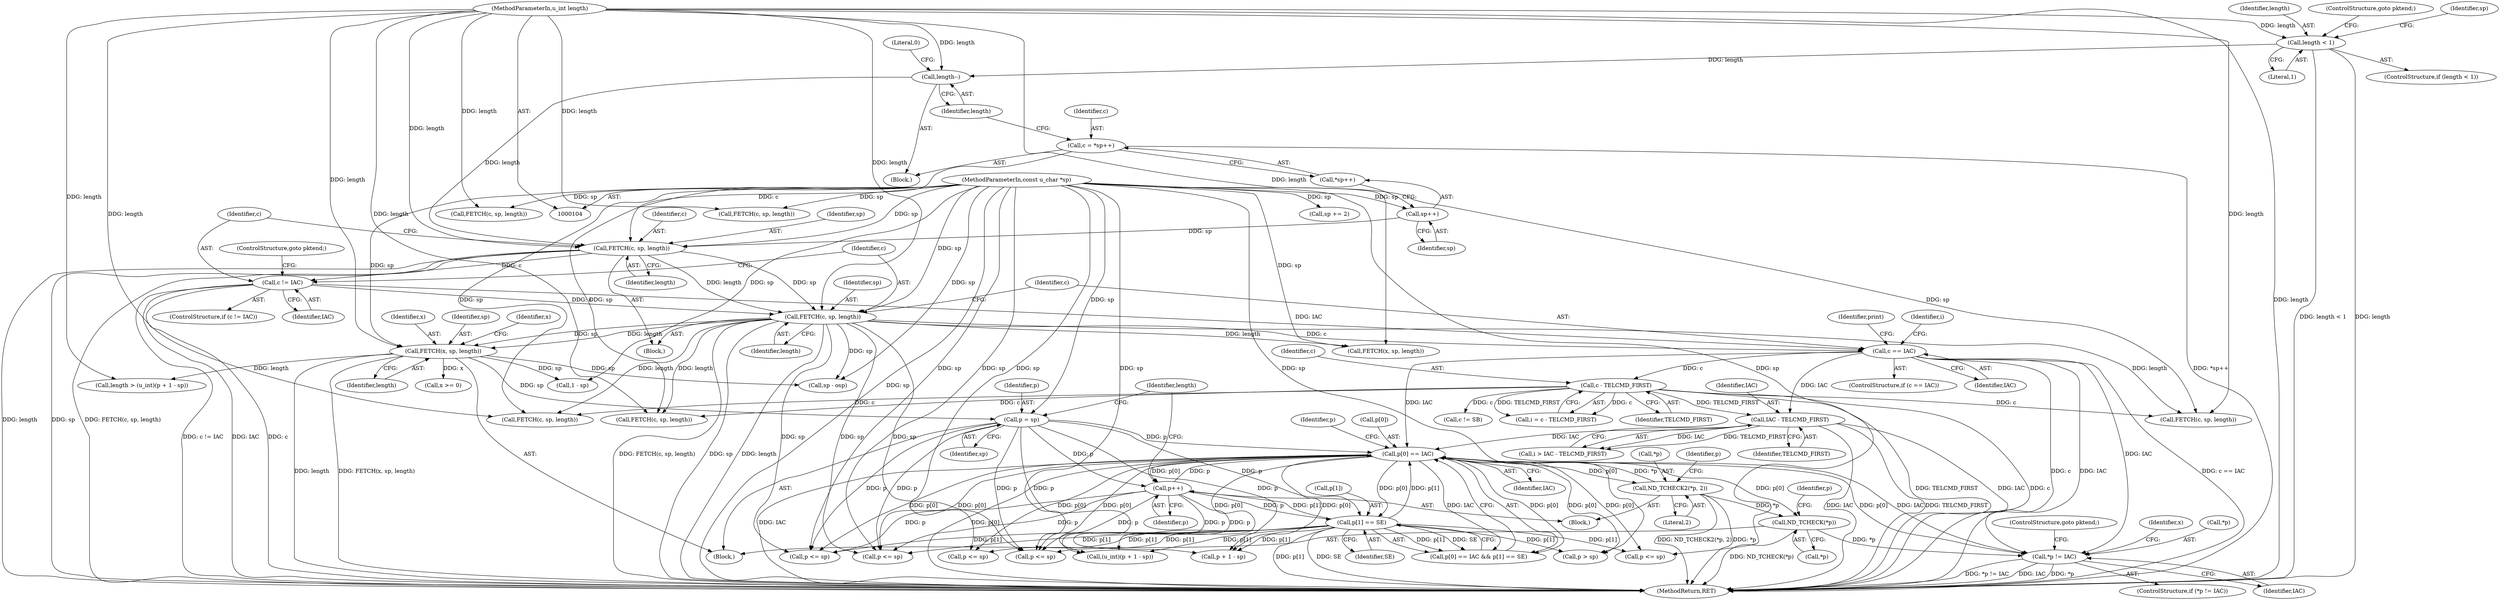 digraph "0_tcpdump_8934a7d6307267d301182f19ed162563717e29e3@pointer" {
"1000265" [label="(Call,*p != IAC)"];
"1000261" [label="(Call,ND_TCHECK(*p))"];
"1000242" [label="(Call,ND_TCHECK2(*p, 2))"];
"1000248" [label="(Call,p[0] == IAC)"];
"1000259" [label="(Call,p++)"];
"1000253" [label="(Call,p[1] == SE)"];
"1000228" [label="(Call,p = sp)"];
"1000182" [label="(Call,FETCH(x, sp, length))"];
"1000142" [label="(Call,FETCH(c, sp, length))"];
"1000138" [label="(Call,c != IAC)"];
"1000133" [label="(Call,FETCH(c, sp, length))"];
"1000125" [label="(Call,c = *sp++)"];
"1000128" [label="(Call,sp++)"];
"1000106" [label="(MethodParameterIn,const u_char *sp)"];
"1000130" [label="(Call,length--)"];
"1000118" [label="(Call,length < 1)"];
"1000107" [label="(MethodParameterIn,u_int length)"];
"1000147" [label="(Call,c == IAC)"];
"1000170" [label="(Call,IAC - TELCMD_FIRST)"];
"1000160" [label="(Call,c - TELCMD_FIRST)"];
"1000135" [label="(Identifier,sp)"];
"1000249" [label="(Call,p[0])"];
"1000116" [label="(Block,)"];
"1000245" [label="(Literal,2)"];
"1000161" [label="(Identifier,c)"];
"1000257" [label="(Identifier,SE)"];
"1000250" [label="(Identifier,p)"];
"1000176" [label="(Block,)"];
"1000232" [label="(Call,length > (u_int)(p + 1 - sp))"];
"1000266" [label="(Call,*p)"];
"1000107" [label="(MethodParameterIn,u_int length)"];
"1000125" [label="(Call,c = *sp++)"];
"1000229" [label="(Identifier,p)"];
"1000143" [label="(Identifier,c)"];
"1000275" [label="(Call,p <= sp)"];
"1000254" [label="(Call,p[1])"];
"1000134" [label="(Identifier,c)"];
"1000230" [label="(Identifier,sp)"];
"1000172" [label="(Identifier,TELCMD_FIRST)"];
"1000147" [label="(Call,c == IAC)"];
"1000183" [label="(Identifier,x)"];
"1000228" [label="(Call,p = sp)"];
"1000118" [label="(Call,length < 1)"];
"1000185" [label="(Identifier,length)"];
"1000261" [label="(Call,ND_TCHECK(*p))"];
"1000243" [label="(Call,*p)"];
"1000142" [label="(Call,FETCH(c, sp, length))"];
"1000294" [label="(Call,p <= sp)"];
"1000127" [label="(Call,*sp++)"];
"1000132" [label="(Literal,0)"];
"1000148" [label="(Identifier,c)"];
"1000170" [label="(Call,IAC - TELCMD_FIRST)"];
"1000236" [label="(Call,p + 1 - sp)"];
"1000140" [label="(Identifier,IAC)"];
"1000131" [label="(Identifier,length)"];
"1000149" [label="(Identifier,IAC)"];
"1000260" [label="(Identifier,p)"];
"1000184" [label="(Identifier,sp)"];
"1000182" [label="(Call,FETCH(x, sp, length))"];
"1000359" [label="(Call,FETCH(c, sp, length))"];
"1000141" [label="(ControlStructure,goto pktend;)"];
"1000233" [label="(Identifier,length)"];
"1000375" [label="(Call,p > sp)"];
"1000126" [label="(Identifier,c)"];
"1000259" [label="(Call,p++)"];
"1000139" [label="(Identifier,c)"];
"1000267" [label="(Identifier,p)"];
"1000298" [label="(Call,FETCH(c, sp, length))"];
"1000117" [label="(ControlStructure,if (length < 1))"];
"1000160" [label="(Call,c - TELCMD_FIRST)"];
"1000268" [label="(Identifier,IAC)"];
"1000119" [label="(Identifier,length)"];
"1000224" [label="(Call,c != SB)"];
"1000138" [label="(Call,c != IAC)"];
"1000129" [label="(Identifier,sp)"];
"1000128" [label="(Call,sp++)"];
"1000158" [label="(Call,i = c - TELCMD_FIRST)"];
"1000315" [label="(Call,p <= sp)"];
"1000279" [label="(Call,FETCH(c, sp, length))"];
"1000130" [label="(Call,length--)"];
"1000189" [label="(Identifier,x)"];
"1000247" [label="(Call,p[0] == IAC && p[1] == SE)"];
"1000109" [label="(Block,)"];
"1000136" [label="(Identifier,length)"];
"1000168" [label="(Call,i > IAC - TELCMD_FIRST)"];
"1000188" [label="(Call,x >= 0)"];
"1000264" [label="(ControlStructure,if (*p != IAC))"];
"1000338" [label="(Call,FETCH(c, sp, length))"];
"1000159" [label="(Identifier,i)"];
"1000121" [label="(ControlStructure,goto pktend;)"];
"1000429" [label="(MethodReturn,RET)"];
"1000253" [label="(Call,p[1] == SE)"];
"1000120" [label="(Literal,1)"];
"1000144" [label="(Identifier,sp)"];
"1000137" [label="(ControlStructure,if (c != IAC))"];
"1000234" [label="(Call,(u_int)(p + 1 - sp))"];
"1000124" [label="(Identifier,sp)"];
"1000248" [label="(Call,p[0] == IAC)"];
"1000397" [label="(Call,sp += 2)"];
"1000269" [label="(ControlStructure,goto pktend;)"];
"1000146" [label="(ControlStructure,if (c == IAC))"];
"1000265" [label="(Call,*p != IAC)"];
"1000162" [label="(Identifier,TELCMD_FIRST)"];
"1000415" [label="(Call,sp - osp)"];
"1000271" [label="(Identifier,x)"];
"1000334" [label="(Call,p <= sp)"];
"1000242" [label="(Call,ND_TCHECK2(*p, 2))"];
"1000262" [label="(Call,*p)"];
"1000133" [label="(Call,FETCH(c, sp, length))"];
"1000241" [label="(Block,)"];
"1000238" [label="(Call,1 - sp)"];
"1000355" [label="(Call,p <= sp)"];
"1000145" [label="(Identifier,length)"];
"1000379" [label="(Call,FETCH(x, sp, length))"];
"1000319" [label="(Call,FETCH(c, sp, length))"];
"1000252" [label="(Identifier,IAC)"];
"1000152" [label="(Identifier,print)"];
"1000106" [label="(MethodParameterIn,const u_char *sp)"];
"1000171" [label="(Identifier,IAC)"];
"1000255" [label="(Identifier,p)"];
"1000265" -> "1000264"  [label="AST: "];
"1000265" -> "1000268"  [label="CFG: "];
"1000266" -> "1000265"  [label="AST: "];
"1000268" -> "1000265"  [label="AST: "];
"1000269" -> "1000265"  [label="CFG: "];
"1000271" -> "1000265"  [label="CFG: "];
"1000265" -> "1000429"  [label="DDG: *p != IAC"];
"1000265" -> "1000429"  [label="DDG: IAC"];
"1000265" -> "1000429"  [label="DDG: *p"];
"1000261" -> "1000265"  [label="DDG: *p"];
"1000248" -> "1000265"  [label="DDG: p[0]"];
"1000248" -> "1000265"  [label="DDG: IAC"];
"1000147" -> "1000265"  [label="DDG: IAC"];
"1000170" -> "1000265"  [label="DDG: IAC"];
"1000261" -> "1000176"  [label="AST: "];
"1000261" -> "1000262"  [label="CFG: "];
"1000262" -> "1000261"  [label="AST: "];
"1000267" -> "1000261"  [label="CFG: "];
"1000261" -> "1000429"  [label="DDG: ND_TCHECK(*p)"];
"1000242" -> "1000261"  [label="DDG: *p"];
"1000248" -> "1000261"  [label="DDG: p[0]"];
"1000242" -> "1000241"  [label="AST: "];
"1000242" -> "1000245"  [label="CFG: "];
"1000243" -> "1000242"  [label="AST: "];
"1000245" -> "1000242"  [label="AST: "];
"1000250" -> "1000242"  [label="CFG: "];
"1000242" -> "1000429"  [label="DDG: ND_TCHECK2(*p, 2)"];
"1000242" -> "1000429"  [label="DDG: *p"];
"1000248" -> "1000242"  [label="DDG: p[0]"];
"1000242" -> "1000248"  [label="DDG: *p"];
"1000248" -> "1000247"  [label="AST: "];
"1000248" -> "1000252"  [label="CFG: "];
"1000249" -> "1000248"  [label="AST: "];
"1000252" -> "1000248"  [label="AST: "];
"1000255" -> "1000248"  [label="CFG: "];
"1000247" -> "1000248"  [label="CFG: "];
"1000248" -> "1000429"  [label="DDG: IAC"];
"1000248" -> "1000429"  [label="DDG: p[0]"];
"1000248" -> "1000234"  [label="DDG: p[0]"];
"1000248" -> "1000236"  [label="DDG: p[0]"];
"1000248" -> "1000247"  [label="DDG: p[0]"];
"1000248" -> "1000247"  [label="DDG: IAC"];
"1000259" -> "1000248"  [label="DDG: p"];
"1000253" -> "1000248"  [label="DDG: p[1]"];
"1000228" -> "1000248"  [label="DDG: p"];
"1000147" -> "1000248"  [label="DDG: IAC"];
"1000170" -> "1000248"  [label="DDG: IAC"];
"1000248" -> "1000253"  [label="DDG: p[0]"];
"1000248" -> "1000259"  [label="DDG: p[0]"];
"1000248" -> "1000275"  [label="DDG: p[0]"];
"1000248" -> "1000294"  [label="DDG: p[0]"];
"1000248" -> "1000315"  [label="DDG: p[0]"];
"1000248" -> "1000334"  [label="DDG: p[0]"];
"1000248" -> "1000355"  [label="DDG: p[0]"];
"1000248" -> "1000375"  [label="DDG: p[0]"];
"1000259" -> "1000241"  [label="AST: "];
"1000259" -> "1000260"  [label="CFG: "];
"1000260" -> "1000259"  [label="AST: "];
"1000233" -> "1000259"  [label="CFG: "];
"1000259" -> "1000234"  [label="DDG: p"];
"1000259" -> "1000236"  [label="DDG: p"];
"1000259" -> "1000253"  [label="DDG: p"];
"1000253" -> "1000259"  [label="DDG: p[1]"];
"1000228" -> "1000259"  [label="DDG: p"];
"1000259" -> "1000275"  [label="DDG: p"];
"1000259" -> "1000315"  [label="DDG: p"];
"1000259" -> "1000355"  [label="DDG: p"];
"1000253" -> "1000247"  [label="AST: "];
"1000253" -> "1000257"  [label="CFG: "];
"1000254" -> "1000253"  [label="AST: "];
"1000257" -> "1000253"  [label="AST: "];
"1000247" -> "1000253"  [label="CFG: "];
"1000253" -> "1000429"  [label="DDG: p[1]"];
"1000253" -> "1000429"  [label="DDG: SE"];
"1000253" -> "1000234"  [label="DDG: p[1]"];
"1000253" -> "1000236"  [label="DDG: p[1]"];
"1000253" -> "1000247"  [label="DDG: p[1]"];
"1000253" -> "1000247"  [label="DDG: SE"];
"1000228" -> "1000253"  [label="DDG: p"];
"1000253" -> "1000275"  [label="DDG: p[1]"];
"1000253" -> "1000294"  [label="DDG: p[1]"];
"1000253" -> "1000315"  [label="DDG: p[1]"];
"1000253" -> "1000334"  [label="DDG: p[1]"];
"1000253" -> "1000355"  [label="DDG: p[1]"];
"1000253" -> "1000375"  [label="DDG: p[1]"];
"1000228" -> "1000176"  [label="AST: "];
"1000228" -> "1000230"  [label="CFG: "];
"1000229" -> "1000228"  [label="AST: "];
"1000230" -> "1000228"  [label="AST: "];
"1000233" -> "1000228"  [label="CFG: "];
"1000182" -> "1000228"  [label="DDG: sp"];
"1000106" -> "1000228"  [label="DDG: sp"];
"1000228" -> "1000234"  [label="DDG: p"];
"1000228" -> "1000236"  [label="DDG: p"];
"1000228" -> "1000275"  [label="DDG: p"];
"1000228" -> "1000315"  [label="DDG: p"];
"1000228" -> "1000355"  [label="DDG: p"];
"1000182" -> "1000176"  [label="AST: "];
"1000182" -> "1000185"  [label="CFG: "];
"1000183" -> "1000182"  [label="AST: "];
"1000184" -> "1000182"  [label="AST: "];
"1000185" -> "1000182"  [label="AST: "];
"1000189" -> "1000182"  [label="CFG: "];
"1000182" -> "1000429"  [label="DDG: FETCH(x, sp, length)"];
"1000182" -> "1000429"  [label="DDG: length"];
"1000142" -> "1000182"  [label="DDG: sp"];
"1000142" -> "1000182"  [label="DDG: length"];
"1000106" -> "1000182"  [label="DDG: sp"];
"1000107" -> "1000182"  [label="DDG: length"];
"1000182" -> "1000188"  [label="DDG: x"];
"1000182" -> "1000232"  [label="DDG: length"];
"1000182" -> "1000238"  [label="DDG: sp"];
"1000182" -> "1000415"  [label="DDG: sp"];
"1000142" -> "1000109"  [label="AST: "];
"1000142" -> "1000145"  [label="CFG: "];
"1000143" -> "1000142"  [label="AST: "];
"1000144" -> "1000142"  [label="AST: "];
"1000145" -> "1000142"  [label="AST: "];
"1000148" -> "1000142"  [label="CFG: "];
"1000142" -> "1000429"  [label="DDG: FETCH(c, sp, length)"];
"1000142" -> "1000429"  [label="DDG: sp"];
"1000142" -> "1000429"  [label="DDG: length"];
"1000138" -> "1000142"  [label="DDG: c"];
"1000133" -> "1000142"  [label="DDG: sp"];
"1000133" -> "1000142"  [label="DDG: length"];
"1000106" -> "1000142"  [label="DDG: sp"];
"1000107" -> "1000142"  [label="DDG: length"];
"1000142" -> "1000147"  [label="DDG: c"];
"1000142" -> "1000275"  [label="DDG: sp"];
"1000142" -> "1000279"  [label="DDG: length"];
"1000142" -> "1000315"  [label="DDG: sp"];
"1000142" -> "1000319"  [label="DDG: length"];
"1000142" -> "1000355"  [label="DDG: sp"];
"1000142" -> "1000359"  [label="DDG: length"];
"1000142" -> "1000379"  [label="DDG: length"];
"1000142" -> "1000415"  [label="DDG: sp"];
"1000138" -> "1000137"  [label="AST: "];
"1000138" -> "1000140"  [label="CFG: "];
"1000139" -> "1000138"  [label="AST: "];
"1000140" -> "1000138"  [label="AST: "];
"1000141" -> "1000138"  [label="CFG: "];
"1000143" -> "1000138"  [label="CFG: "];
"1000138" -> "1000429"  [label="DDG: c"];
"1000138" -> "1000429"  [label="DDG: IAC"];
"1000138" -> "1000429"  [label="DDG: c != IAC"];
"1000133" -> "1000138"  [label="DDG: c"];
"1000138" -> "1000147"  [label="DDG: IAC"];
"1000133" -> "1000109"  [label="AST: "];
"1000133" -> "1000136"  [label="CFG: "];
"1000134" -> "1000133"  [label="AST: "];
"1000135" -> "1000133"  [label="AST: "];
"1000136" -> "1000133"  [label="AST: "];
"1000139" -> "1000133"  [label="CFG: "];
"1000133" -> "1000429"  [label="DDG: FETCH(c, sp, length)"];
"1000133" -> "1000429"  [label="DDG: sp"];
"1000133" -> "1000429"  [label="DDG: length"];
"1000125" -> "1000133"  [label="DDG: c"];
"1000128" -> "1000133"  [label="DDG: sp"];
"1000106" -> "1000133"  [label="DDG: sp"];
"1000130" -> "1000133"  [label="DDG: length"];
"1000107" -> "1000133"  [label="DDG: length"];
"1000125" -> "1000116"  [label="AST: "];
"1000125" -> "1000127"  [label="CFG: "];
"1000126" -> "1000125"  [label="AST: "];
"1000127" -> "1000125"  [label="AST: "];
"1000131" -> "1000125"  [label="CFG: "];
"1000125" -> "1000429"  [label="DDG: *sp++"];
"1000128" -> "1000127"  [label="AST: "];
"1000128" -> "1000129"  [label="CFG: "];
"1000129" -> "1000128"  [label="AST: "];
"1000127" -> "1000128"  [label="CFG: "];
"1000106" -> "1000128"  [label="DDG: sp"];
"1000106" -> "1000104"  [label="AST: "];
"1000106" -> "1000429"  [label="DDG: sp"];
"1000106" -> "1000238"  [label="DDG: sp"];
"1000106" -> "1000275"  [label="DDG: sp"];
"1000106" -> "1000279"  [label="DDG: sp"];
"1000106" -> "1000294"  [label="DDG: sp"];
"1000106" -> "1000298"  [label="DDG: sp"];
"1000106" -> "1000315"  [label="DDG: sp"];
"1000106" -> "1000319"  [label="DDG: sp"];
"1000106" -> "1000334"  [label="DDG: sp"];
"1000106" -> "1000338"  [label="DDG: sp"];
"1000106" -> "1000355"  [label="DDG: sp"];
"1000106" -> "1000359"  [label="DDG: sp"];
"1000106" -> "1000375"  [label="DDG: sp"];
"1000106" -> "1000379"  [label="DDG: sp"];
"1000106" -> "1000397"  [label="DDG: sp"];
"1000106" -> "1000415"  [label="DDG: sp"];
"1000130" -> "1000116"  [label="AST: "];
"1000130" -> "1000131"  [label="CFG: "];
"1000131" -> "1000130"  [label="AST: "];
"1000132" -> "1000130"  [label="CFG: "];
"1000118" -> "1000130"  [label="DDG: length"];
"1000107" -> "1000130"  [label="DDG: length"];
"1000118" -> "1000117"  [label="AST: "];
"1000118" -> "1000120"  [label="CFG: "];
"1000119" -> "1000118"  [label="AST: "];
"1000120" -> "1000118"  [label="AST: "];
"1000121" -> "1000118"  [label="CFG: "];
"1000124" -> "1000118"  [label="CFG: "];
"1000118" -> "1000429"  [label="DDG: length < 1"];
"1000118" -> "1000429"  [label="DDG: length"];
"1000107" -> "1000118"  [label="DDG: length"];
"1000107" -> "1000104"  [label="AST: "];
"1000107" -> "1000429"  [label="DDG: length"];
"1000107" -> "1000232"  [label="DDG: length"];
"1000107" -> "1000279"  [label="DDG: length"];
"1000107" -> "1000298"  [label="DDG: length"];
"1000107" -> "1000319"  [label="DDG: length"];
"1000107" -> "1000338"  [label="DDG: length"];
"1000107" -> "1000359"  [label="DDG: length"];
"1000107" -> "1000379"  [label="DDG: length"];
"1000147" -> "1000146"  [label="AST: "];
"1000147" -> "1000149"  [label="CFG: "];
"1000148" -> "1000147"  [label="AST: "];
"1000149" -> "1000147"  [label="AST: "];
"1000152" -> "1000147"  [label="CFG: "];
"1000159" -> "1000147"  [label="CFG: "];
"1000147" -> "1000429"  [label="DDG: IAC"];
"1000147" -> "1000429"  [label="DDG: c"];
"1000147" -> "1000429"  [label="DDG: c == IAC"];
"1000147" -> "1000160"  [label="DDG: c"];
"1000147" -> "1000170"  [label="DDG: IAC"];
"1000170" -> "1000168"  [label="AST: "];
"1000170" -> "1000172"  [label="CFG: "];
"1000171" -> "1000170"  [label="AST: "];
"1000172" -> "1000170"  [label="AST: "];
"1000168" -> "1000170"  [label="CFG: "];
"1000170" -> "1000429"  [label="DDG: TELCMD_FIRST"];
"1000170" -> "1000429"  [label="DDG: IAC"];
"1000170" -> "1000168"  [label="DDG: IAC"];
"1000170" -> "1000168"  [label="DDG: TELCMD_FIRST"];
"1000160" -> "1000170"  [label="DDG: TELCMD_FIRST"];
"1000160" -> "1000158"  [label="AST: "];
"1000160" -> "1000162"  [label="CFG: "];
"1000161" -> "1000160"  [label="AST: "];
"1000162" -> "1000160"  [label="AST: "];
"1000158" -> "1000160"  [label="CFG: "];
"1000160" -> "1000429"  [label="DDG: TELCMD_FIRST"];
"1000160" -> "1000429"  [label="DDG: c"];
"1000160" -> "1000158"  [label="DDG: c"];
"1000160" -> "1000158"  [label="DDG: TELCMD_FIRST"];
"1000160" -> "1000224"  [label="DDG: c"];
"1000160" -> "1000279"  [label="DDG: c"];
"1000160" -> "1000319"  [label="DDG: c"];
"1000160" -> "1000359"  [label="DDG: c"];
}
